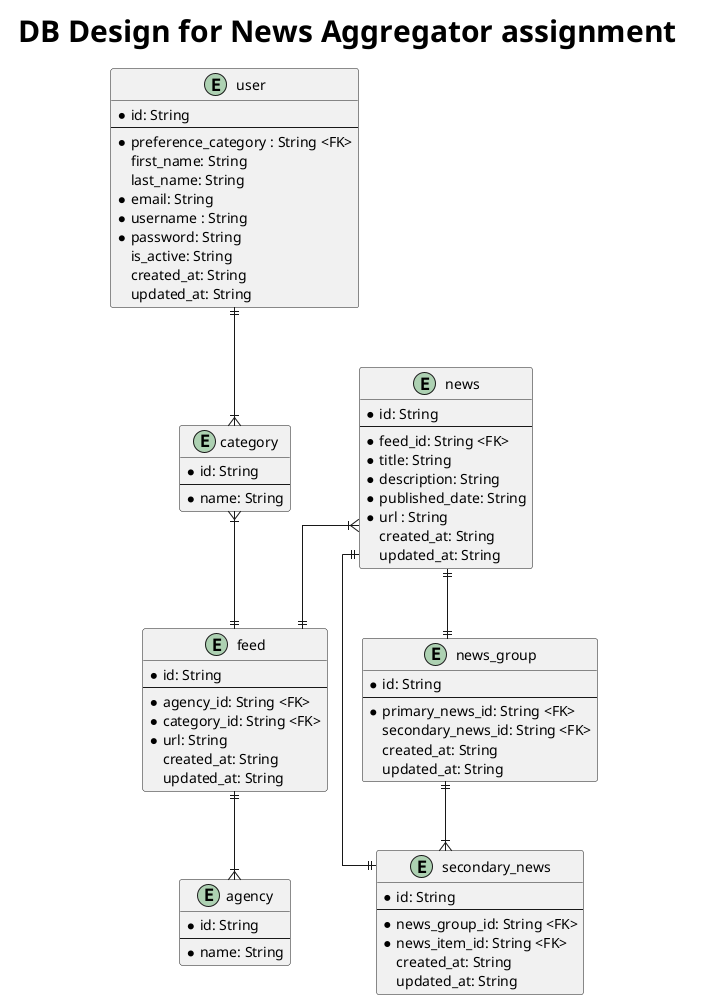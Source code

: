 @startuml

title <size :30> DB Design for News Aggregator assignment </size> 
skinparam linetype ortho


entity "user" as user {
  * id: String
  ----
  *preference_category : String <FK>
  first_name: String
  last_name: String
  *email: String
  *username : String
  *password: String
  is_active: String
  created_at: String
  updated_at: String
}

entity "category" as category {
  * id: String
  ----
  *name: String
}

entity "agency" as agency {
  * id: String
  ----
  *name: String
}

entity "feed" as feed {
  * id: String
  ----
  *agency_id: String <FK>
  *category_id: String <FK>
  *url: String
  created_at: String
  updated_at: String
}

entity "news" as news {
  * id: String
  ----
  *feed_id: String <FK>
  *title: String
  *description: String
  *published_date: String
  *url : String
  created_at: String
  updated_at: String
}

entity "news_group" as news_group {
  * id: String
  ----
  *primary_news_id: String <FK>
  secondary_news_id: String <FK>
  created_at: String
  updated_at: String
}

entity "secondary_news" as secondaryNews {
  * id: String
  ----
  *news_group_id: String <FK>
  *news_item_id: String <FK>
  created_at: String
  updated_at: String
}


user ||--|{ category
category }|--|| feed
feed ||--|{ agency
news }|--|| feed
news ||--|| secondaryNews
news ||--|| news_group
news_group ||--|{ secondaryNews
news -[hidden]- feed
secondaryNews -[hidden]- news_group




@enduml
